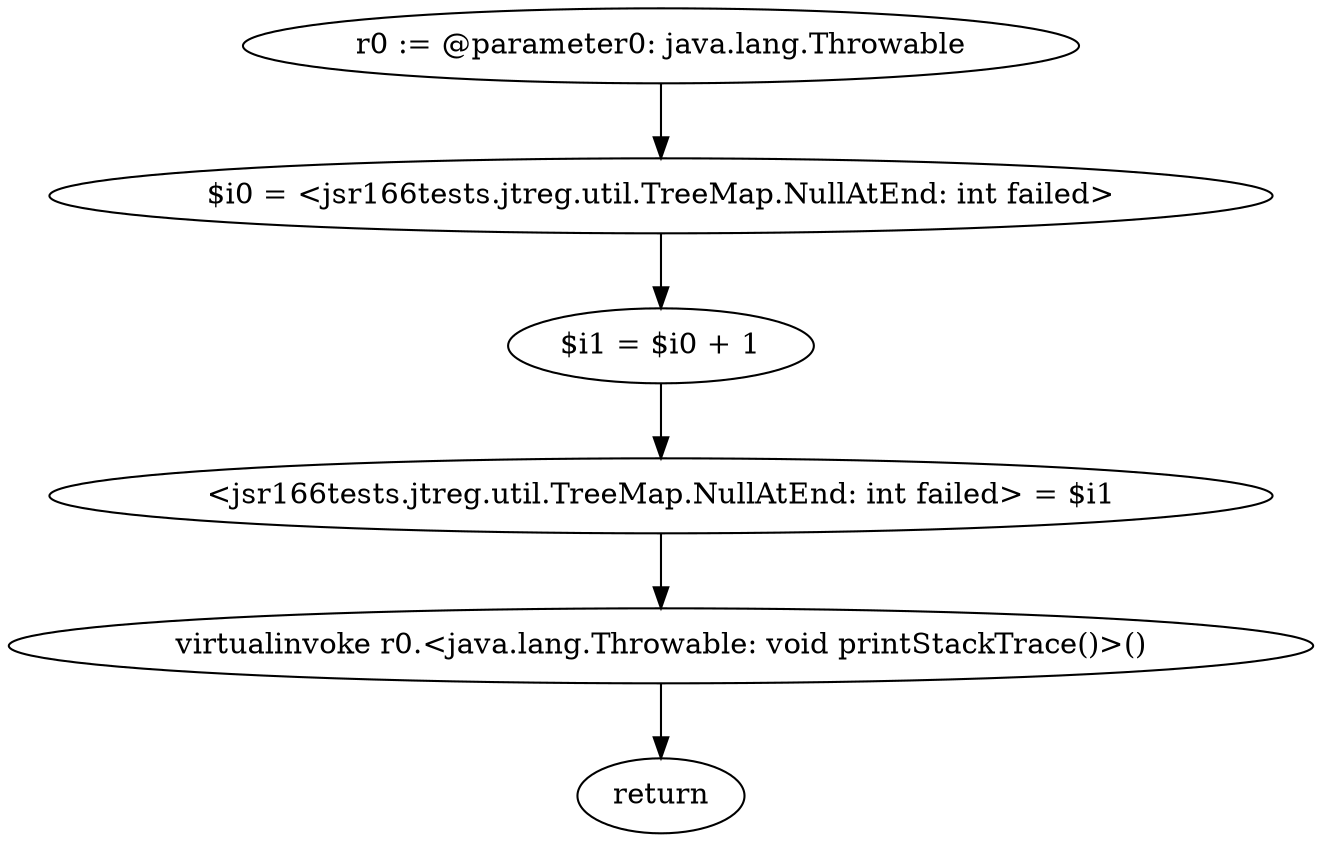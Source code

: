 digraph "unitGraph" {
    "r0 := @parameter0: java.lang.Throwable"
    "$i0 = <jsr166tests.jtreg.util.TreeMap.NullAtEnd: int failed>"
    "$i1 = $i0 + 1"
    "<jsr166tests.jtreg.util.TreeMap.NullAtEnd: int failed> = $i1"
    "virtualinvoke r0.<java.lang.Throwable: void printStackTrace()>()"
    "return"
    "r0 := @parameter0: java.lang.Throwable"->"$i0 = <jsr166tests.jtreg.util.TreeMap.NullAtEnd: int failed>";
    "$i0 = <jsr166tests.jtreg.util.TreeMap.NullAtEnd: int failed>"->"$i1 = $i0 + 1";
    "$i1 = $i0 + 1"->"<jsr166tests.jtreg.util.TreeMap.NullAtEnd: int failed> = $i1";
    "<jsr166tests.jtreg.util.TreeMap.NullAtEnd: int failed> = $i1"->"virtualinvoke r0.<java.lang.Throwable: void printStackTrace()>()";
    "virtualinvoke r0.<java.lang.Throwable: void printStackTrace()>()"->"return";
}
